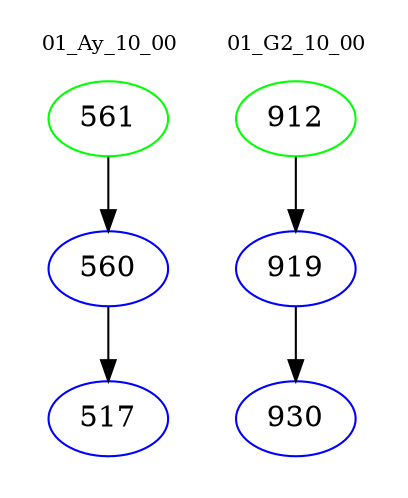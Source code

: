 digraph{
subgraph cluster_0 {
color = white
label = "01_Ay_10_00";
fontsize=10;
T0_561 [label="561", color="green"]
T0_561 -> T0_560 [color="black"]
T0_560 [label="560", color="blue"]
T0_560 -> T0_517 [color="black"]
T0_517 [label="517", color="blue"]
}
subgraph cluster_1 {
color = white
label = "01_G2_10_00";
fontsize=10;
T1_912 [label="912", color="green"]
T1_912 -> T1_919 [color="black"]
T1_919 [label="919", color="blue"]
T1_919 -> T1_930 [color="black"]
T1_930 [label="930", color="blue"]
}
}
